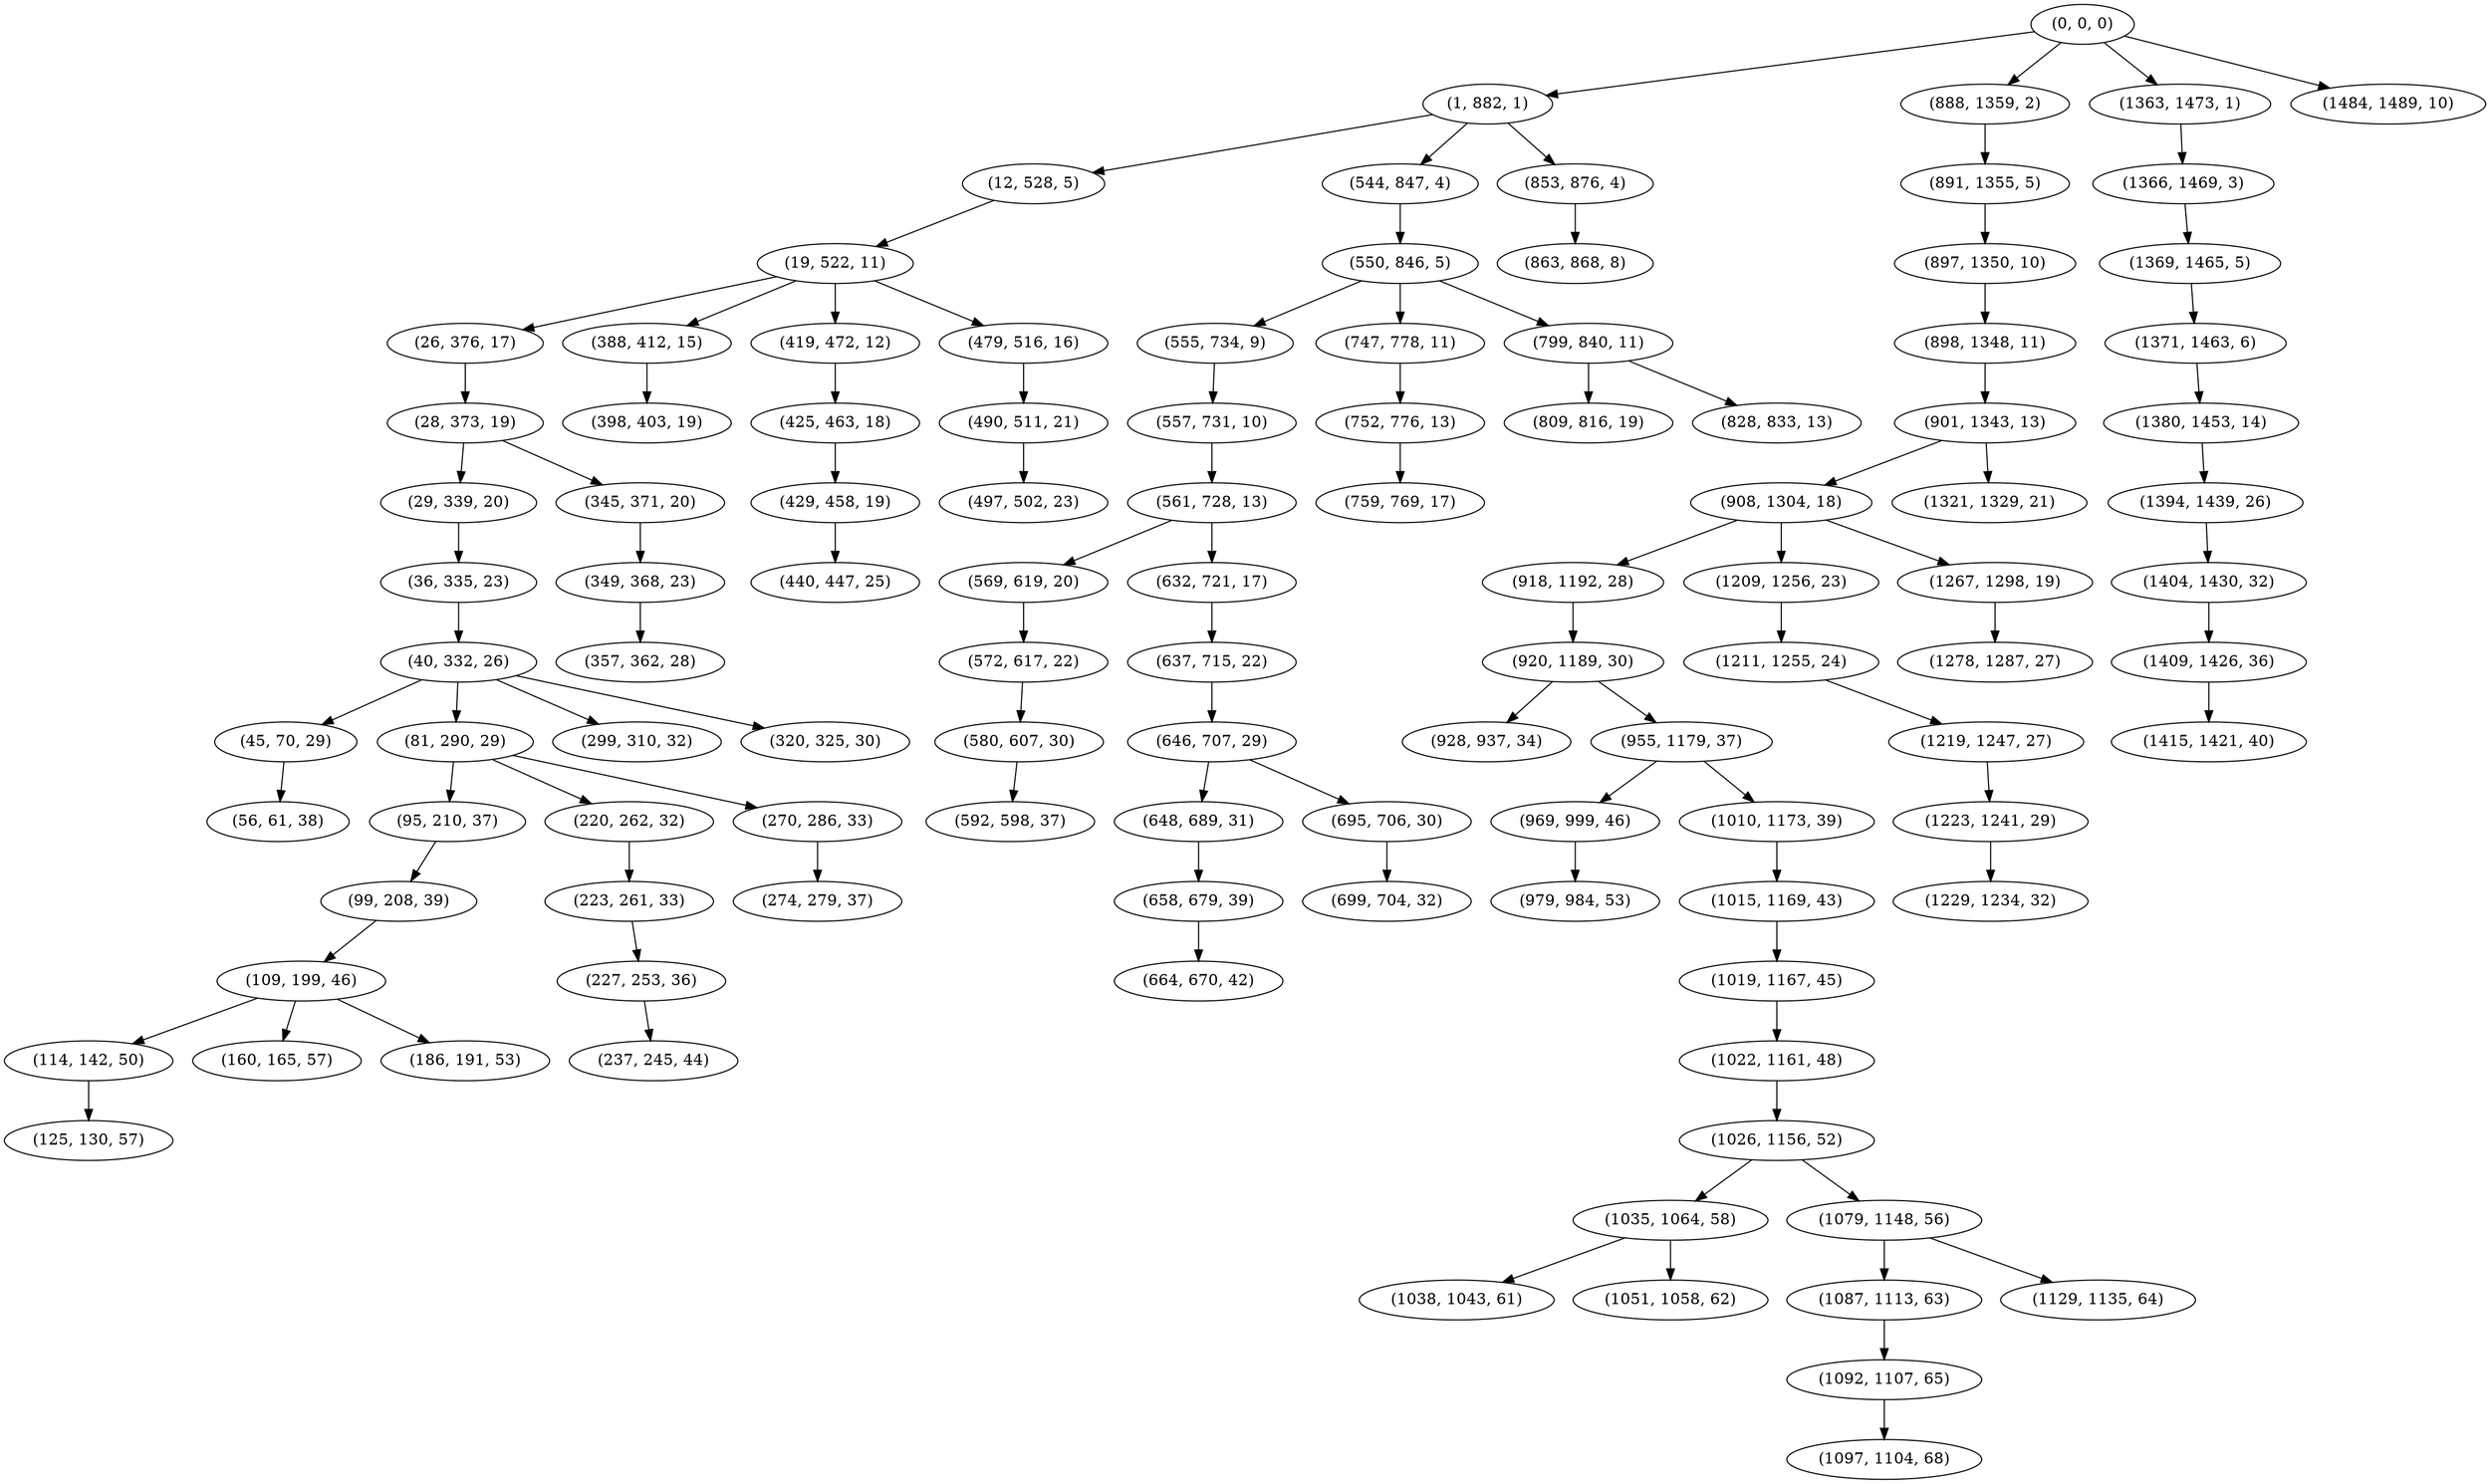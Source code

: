 digraph tree {
    "(0, 0, 0)";
    "(1, 882, 1)";
    "(12, 528, 5)";
    "(19, 522, 11)";
    "(26, 376, 17)";
    "(28, 373, 19)";
    "(29, 339, 20)";
    "(36, 335, 23)";
    "(40, 332, 26)";
    "(45, 70, 29)";
    "(56, 61, 38)";
    "(81, 290, 29)";
    "(95, 210, 37)";
    "(99, 208, 39)";
    "(109, 199, 46)";
    "(114, 142, 50)";
    "(125, 130, 57)";
    "(160, 165, 57)";
    "(186, 191, 53)";
    "(220, 262, 32)";
    "(223, 261, 33)";
    "(227, 253, 36)";
    "(237, 245, 44)";
    "(270, 286, 33)";
    "(274, 279, 37)";
    "(299, 310, 32)";
    "(320, 325, 30)";
    "(345, 371, 20)";
    "(349, 368, 23)";
    "(357, 362, 28)";
    "(388, 412, 15)";
    "(398, 403, 19)";
    "(419, 472, 12)";
    "(425, 463, 18)";
    "(429, 458, 19)";
    "(440, 447, 25)";
    "(479, 516, 16)";
    "(490, 511, 21)";
    "(497, 502, 23)";
    "(544, 847, 4)";
    "(550, 846, 5)";
    "(555, 734, 9)";
    "(557, 731, 10)";
    "(561, 728, 13)";
    "(569, 619, 20)";
    "(572, 617, 22)";
    "(580, 607, 30)";
    "(592, 598, 37)";
    "(632, 721, 17)";
    "(637, 715, 22)";
    "(646, 707, 29)";
    "(648, 689, 31)";
    "(658, 679, 39)";
    "(664, 670, 42)";
    "(695, 706, 30)";
    "(699, 704, 32)";
    "(747, 778, 11)";
    "(752, 776, 13)";
    "(759, 769, 17)";
    "(799, 840, 11)";
    "(809, 816, 19)";
    "(828, 833, 13)";
    "(853, 876, 4)";
    "(863, 868, 8)";
    "(888, 1359, 2)";
    "(891, 1355, 5)";
    "(897, 1350, 10)";
    "(898, 1348, 11)";
    "(901, 1343, 13)";
    "(908, 1304, 18)";
    "(918, 1192, 28)";
    "(920, 1189, 30)";
    "(928, 937, 34)";
    "(955, 1179, 37)";
    "(969, 999, 46)";
    "(979, 984, 53)";
    "(1010, 1173, 39)";
    "(1015, 1169, 43)";
    "(1019, 1167, 45)";
    "(1022, 1161, 48)";
    "(1026, 1156, 52)";
    "(1035, 1064, 58)";
    "(1038, 1043, 61)";
    "(1051, 1058, 62)";
    "(1079, 1148, 56)";
    "(1087, 1113, 63)";
    "(1092, 1107, 65)";
    "(1097, 1104, 68)";
    "(1129, 1135, 64)";
    "(1209, 1256, 23)";
    "(1211, 1255, 24)";
    "(1219, 1247, 27)";
    "(1223, 1241, 29)";
    "(1229, 1234, 32)";
    "(1267, 1298, 19)";
    "(1278, 1287, 27)";
    "(1321, 1329, 21)";
    "(1363, 1473, 1)";
    "(1366, 1469, 3)";
    "(1369, 1465, 5)";
    "(1371, 1463, 6)";
    "(1380, 1453, 14)";
    "(1394, 1439, 26)";
    "(1404, 1430, 32)";
    "(1409, 1426, 36)";
    "(1415, 1421, 40)";
    "(1484, 1489, 10)";
    "(0, 0, 0)" -> "(1, 882, 1)";
    "(0, 0, 0)" -> "(888, 1359, 2)";
    "(0, 0, 0)" -> "(1363, 1473, 1)";
    "(0, 0, 0)" -> "(1484, 1489, 10)";
    "(1, 882, 1)" -> "(12, 528, 5)";
    "(1, 882, 1)" -> "(544, 847, 4)";
    "(1, 882, 1)" -> "(853, 876, 4)";
    "(12, 528, 5)" -> "(19, 522, 11)";
    "(19, 522, 11)" -> "(26, 376, 17)";
    "(19, 522, 11)" -> "(388, 412, 15)";
    "(19, 522, 11)" -> "(419, 472, 12)";
    "(19, 522, 11)" -> "(479, 516, 16)";
    "(26, 376, 17)" -> "(28, 373, 19)";
    "(28, 373, 19)" -> "(29, 339, 20)";
    "(28, 373, 19)" -> "(345, 371, 20)";
    "(29, 339, 20)" -> "(36, 335, 23)";
    "(36, 335, 23)" -> "(40, 332, 26)";
    "(40, 332, 26)" -> "(45, 70, 29)";
    "(40, 332, 26)" -> "(81, 290, 29)";
    "(40, 332, 26)" -> "(299, 310, 32)";
    "(40, 332, 26)" -> "(320, 325, 30)";
    "(45, 70, 29)" -> "(56, 61, 38)";
    "(81, 290, 29)" -> "(95, 210, 37)";
    "(81, 290, 29)" -> "(220, 262, 32)";
    "(81, 290, 29)" -> "(270, 286, 33)";
    "(95, 210, 37)" -> "(99, 208, 39)";
    "(99, 208, 39)" -> "(109, 199, 46)";
    "(109, 199, 46)" -> "(114, 142, 50)";
    "(109, 199, 46)" -> "(160, 165, 57)";
    "(109, 199, 46)" -> "(186, 191, 53)";
    "(114, 142, 50)" -> "(125, 130, 57)";
    "(220, 262, 32)" -> "(223, 261, 33)";
    "(223, 261, 33)" -> "(227, 253, 36)";
    "(227, 253, 36)" -> "(237, 245, 44)";
    "(270, 286, 33)" -> "(274, 279, 37)";
    "(345, 371, 20)" -> "(349, 368, 23)";
    "(349, 368, 23)" -> "(357, 362, 28)";
    "(388, 412, 15)" -> "(398, 403, 19)";
    "(419, 472, 12)" -> "(425, 463, 18)";
    "(425, 463, 18)" -> "(429, 458, 19)";
    "(429, 458, 19)" -> "(440, 447, 25)";
    "(479, 516, 16)" -> "(490, 511, 21)";
    "(490, 511, 21)" -> "(497, 502, 23)";
    "(544, 847, 4)" -> "(550, 846, 5)";
    "(550, 846, 5)" -> "(555, 734, 9)";
    "(550, 846, 5)" -> "(747, 778, 11)";
    "(550, 846, 5)" -> "(799, 840, 11)";
    "(555, 734, 9)" -> "(557, 731, 10)";
    "(557, 731, 10)" -> "(561, 728, 13)";
    "(561, 728, 13)" -> "(569, 619, 20)";
    "(561, 728, 13)" -> "(632, 721, 17)";
    "(569, 619, 20)" -> "(572, 617, 22)";
    "(572, 617, 22)" -> "(580, 607, 30)";
    "(580, 607, 30)" -> "(592, 598, 37)";
    "(632, 721, 17)" -> "(637, 715, 22)";
    "(637, 715, 22)" -> "(646, 707, 29)";
    "(646, 707, 29)" -> "(648, 689, 31)";
    "(646, 707, 29)" -> "(695, 706, 30)";
    "(648, 689, 31)" -> "(658, 679, 39)";
    "(658, 679, 39)" -> "(664, 670, 42)";
    "(695, 706, 30)" -> "(699, 704, 32)";
    "(747, 778, 11)" -> "(752, 776, 13)";
    "(752, 776, 13)" -> "(759, 769, 17)";
    "(799, 840, 11)" -> "(809, 816, 19)";
    "(799, 840, 11)" -> "(828, 833, 13)";
    "(853, 876, 4)" -> "(863, 868, 8)";
    "(888, 1359, 2)" -> "(891, 1355, 5)";
    "(891, 1355, 5)" -> "(897, 1350, 10)";
    "(897, 1350, 10)" -> "(898, 1348, 11)";
    "(898, 1348, 11)" -> "(901, 1343, 13)";
    "(901, 1343, 13)" -> "(908, 1304, 18)";
    "(901, 1343, 13)" -> "(1321, 1329, 21)";
    "(908, 1304, 18)" -> "(918, 1192, 28)";
    "(908, 1304, 18)" -> "(1209, 1256, 23)";
    "(908, 1304, 18)" -> "(1267, 1298, 19)";
    "(918, 1192, 28)" -> "(920, 1189, 30)";
    "(920, 1189, 30)" -> "(928, 937, 34)";
    "(920, 1189, 30)" -> "(955, 1179, 37)";
    "(955, 1179, 37)" -> "(969, 999, 46)";
    "(955, 1179, 37)" -> "(1010, 1173, 39)";
    "(969, 999, 46)" -> "(979, 984, 53)";
    "(1010, 1173, 39)" -> "(1015, 1169, 43)";
    "(1015, 1169, 43)" -> "(1019, 1167, 45)";
    "(1019, 1167, 45)" -> "(1022, 1161, 48)";
    "(1022, 1161, 48)" -> "(1026, 1156, 52)";
    "(1026, 1156, 52)" -> "(1035, 1064, 58)";
    "(1026, 1156, 52)" -> "(1079, 1148, 56)";
    "(1035, 1064, 58)" -> "(1038, 1043, 61)";
    "(1035, 1064, 58)" -> "(1051, 1058, 62)";
    "(1079, 1148, 56)" -> "(1087, 1113, 63)";
    "(1079, 1148, 56)" -> "(1129, 1135, 64)";
    "(1087, 1113, 63)" -> "(1092, 1107, 65)";
    "(1092, 1107, 65)" -> "(1097, 1104, 68)";
    "(1209, 1256, 23)" -> "(1211, 1255, 24)";
    "(1211, 1255, 24)" -> "(1219, 1247, 27)";
    "(1219, 1247, 27)" -> "(1223, 1241, 29)";
    "(1223, 1241, 29)" -> "(1229, 1234, 32)";
    "(1267, 1298, 19)" -> "(1278, 1287, 27)";
    "(1363, 1473, 1)" -> "(1366, 1469, 3)";
    "(1366, 1469, 3)" -> "(1369, 1465, 5)";
    "(1369, 1465, 5)" -> "(1371, 1463, 6)";
    "(1371, 1463, 6)" -> "(1380, 1453, 14)";
    "(1380, 1453, 14)" -> "(1394, 1439, 26)";
    "(1394, 1439, 26)" -> "(1404, 1430, 32)";
    "(1404, 1430, 32)" -> "(1409, 1426, 36)";
    "(1409, 1426, 36)" -> "(1415, 1421, 40)";
}
